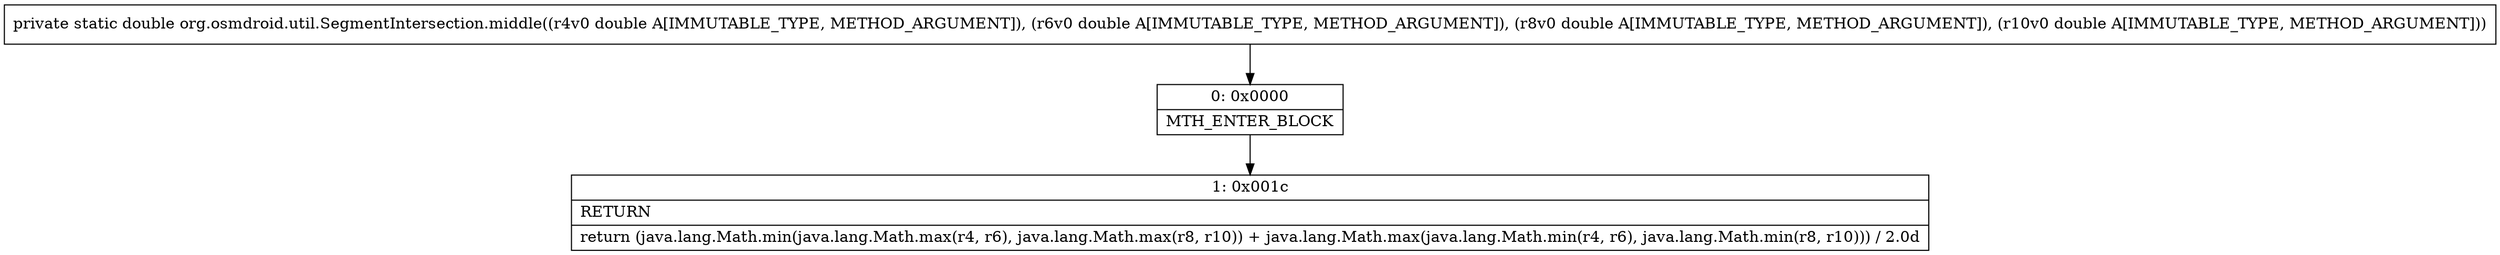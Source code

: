 digraph "CFG fororg.osmdroid.util.SegmentIntersection.middle(DDDD)D" {
Node_0 [shape=record,label="{0\:\ 0x0000|MTH_ENTER_BLOCK\l}"];
Node_1 [shape=record,label="{1\:\ 0x001c|RETURN\l|return (java.lang.Math.min(java.lang.Math.max(r4, r6), java.lang.Math.max(r8, r10)) + java.lang.Math.max(java.lang.Math.min(r4, r6), java.lang.Math.min(r8, r10))) \/ 2.0d\l}"];
MethodNode[shape=record,label="{private static double org.osmdroid.util.SegmentIntersection.middle((r4v0 double A[IMMUTABLE_TYPE, METHOD_ARGUMENT]), (r6v0 double A[IMMUTABLE_TYPE, METHOD_ARGUMENT]), (r8v0 double A[IMMUTABLE_TYPE, METHOD_ARGUMENT]), (r10v0 double A[IMMUTABLE_TYPE, METHOD_ARGUMENT])) }"];
MethodNode -> Node_0;
Node_0 -> Node_1;
}

